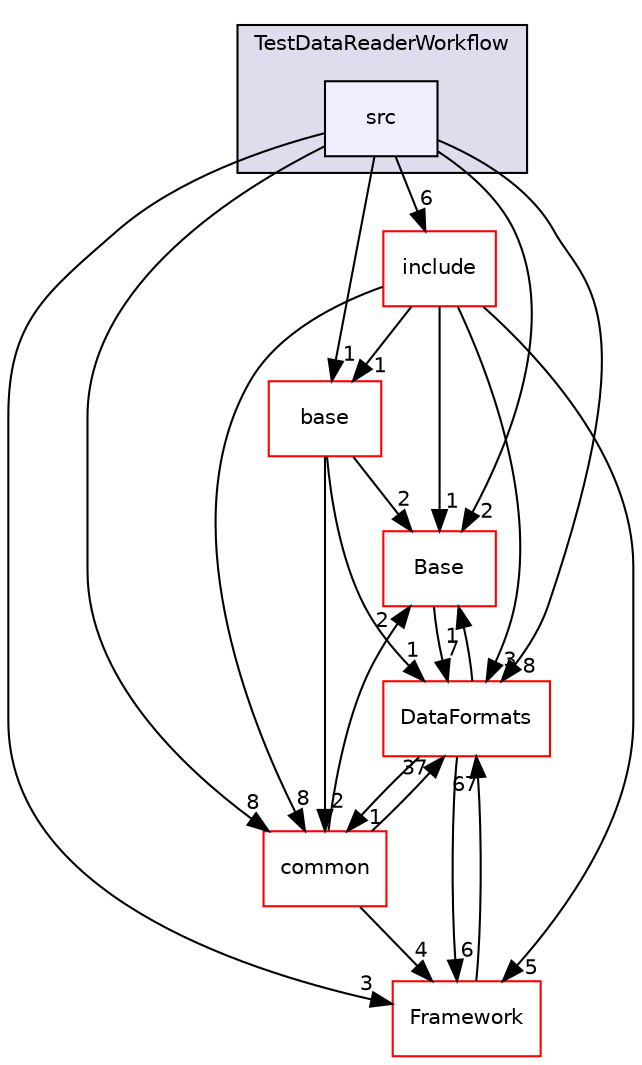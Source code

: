 digraph "/home/travis/build/AliceO2Group/AliceO2/Detectors/ITSMFT/ITS/QC/TestDataReaderWorkflow/src" {
  bgcolor=transparent;
  compound=true
  node [ fontsize="10", fontname="Helvetica"];
  edge [ labelfontsize="10", labelfontname="Helvetica"];
  subgraph clusterdir_d1f145d255769e420d34c87805445e7e {
    graph [ bgcolor="#ddddee", pencolor="black", label="TestDataReaderWorkflow" fontname="Helvetica", fontsize="10", URL="dir_d1f145d255769e420d34c87805445e7e.html"]
  dir_ea20de6067ade1946cea1041955da77d [shape=box, label="src", style="filled", fillcolor="#eeeeff", pencolor="black", URL="dir_ea20de6067ade1946cea1041955da77d.html"];
  }
  dir_eedff867f3c4e67d20b227cb6e0f96ab [shape=box label="base" color="red" URL="dir_eedff867f3c4e67d20b227cb6e0f96ab.html"];
  dir_37c90836491b695b472bf98d1be8336b [shape=box label="Base" color="red" URL="dir_37c90836491b695b472bf98d1be8336b.html"];
  dir_85bf31a2e8d306e7598ffcb73f8df6bf [shape=box label="common" color="red" URL="dir_85bf31a2e8d306e7598ffcb73f8df6bf.html"];
  dir_7a330a174ce85b780f377767a0bb81ff [shape=box label="include" color="red" URL="dir_7a330a174ce85b780f377767a0bb81ff.html"];
  dir_bcbb2cf9a3d3d83e5515c82071a07177 [shape=box label="Framework" color="red" URL="dir_bcbb2cf9a3d3d83e5515c82071a07177.html"];
  dir_2171f7ec022c5423887b07c69b2f5b48 [shape=box label="DataFormats" color="red" URL="dir_2171f7ec022c5423887b07c69b2f5b48.html"];
  dir_eedff867f3c4e67d20b227cb6e0f96ab->dir_37c90836491b695b472bf98d1be8336b [headlabel="2", labeldistance=1.5 headhref="dir_000397_000248.html"];
  dir_eedff867f3c4e67d20b227cb6e0f96ab->dir_85bf31a2e8d306e7598ffcb73f8df6bf [headlabel="2", labeldistance=1.5 headhref="dir_000397_000037.html"];
  dir_eedff867f3c4e67d20b227cb6e0f96ab->dir_2171f7ec022c5423887b07c69b2f5b48 [headlabel="1", labeldistance=1.5 headhref="dir_000397_000052.html"];
  dir_37c90836491b695b472bf98d1be8336b->dir_2171f7ec022c5423887b07c69b2f5b48 [headlabel="7", labeldistance=1.5 headhref="dir_000248_000052.html"];
  dir_85bf31a2e8d306e7598ffcb73f8df6bf->dir_37c90836491b695b472bf98d1be8336b [headlabel="2", labeldistance=1.5 headhref="dir_000037_000248.html"];
  dir_85bf31a2e8d306e7598ffcb73f8df6bf->dir_bcbb2cf9a3d3d83e5515c82071a07177 [headlabel="4", labeldistance=1.5 headhref="dir_000037_000028.html"];
  dir_85bf31a2e8d306e7598ffcb73f8df6bf->dir_2171f7ec022c5423887b07c69b2f5b48 [headlabel="37", labeldistance=1.5 headhref="dir_000037_000052.html"];
  dir_7a330a174ce85b780f377767a0bb81ff->dir_eedff867f3c4e67d20b227cb6e0f96ab [headlabel="1", labeldistance=1.5 headhref="dir_000419_000397.html"];
  dir_7a330a174ce85b780f377767a0bb81ff->dir_37c90836491b695b472bf98d1be8336b [headlabel="1", labeldistance=1.5 headhref="dir_000419_000248.html"];
  dir_7a330a174ce85b780f377767a0bb81ff->dir_85bf31a2e8d306e7598ffcb73f8df6bf [headlabel="8", labeldistance=1.5 headhref="dir_000419_000037.html"];
  dir_7a330a174ce85b780f377767a0bb81ff->dir_bcbb2cf9a3d3d83e5515c82071a07177 [headlabel="5", labeldistance=1.5 headhref="dir_000419_000028.html"];
  dir_7a330a174ce85b780f377767a0bb81ff->dir_2171f7ec022c5423887b07c69b2f5b48 [headlabel="3", labeldistance=1.5 headhref="dir_000419_000052.html"];
  dir_ea20de6067ade1946cea1041955da77d->dir_eedff867f3c4e67d20b227cb6e0f96ab [headlabel="1", labeldistance=1.5 headhref="dir_000421_000397.html"];
  dir_ea20de6067ade1946cea1041955da77d->dir_37c90836491b695b472bf98d1be8336b [headlabel="2", labeldistance=1.5 headhref="dir_000421_000248.html"];
  dir_ea20de6067ade1946cea1041955da77d->dir_85bf31a2e8d306e7598ffcb73f8df6bf [headlabel="8", labeldistance=1.5 headhref="dir_000421_000037.html"];
  dir_ea20de6067ade1946cea1041955da77d->dir_7a330a174ce85b780f377767a0bb81ff [headlabel="6", labeldistance=1.5 headhref="dir_000421_000419.html"];
  dir_ea20de6067ade1946cea1041955da77d->dir_bcbb2cf9a3d3d83e5515c82071a07177 [headlabel="3", labeldistance=1.5 headhref="dir_000421_000028.html"];
  dir_ea20de6067ade1946cea1041955da77d->dir_2171f7ec022c5423887b07c69b2f5b48 [headlabel="8", labeldistance=1.5 headhref="dir_000421_000052.html"];
  dir_bcbb2cf9a3d3d83e5515c82071a07177->dir_2171f7ec022c5423887b07c69b2f5b48 [headlabel="67", labeldistance=1.5 headhref="dir_000028_000052.html"];
  dir_2171f7ec022c5423887b07c69b2f5b48->dir_37c90836491b695b472bf98d1be8336b [headlabel="1", labeldistance=1.5 headhref="dir_000052_000248.html"];
  dir_2171f7ec022c5423887b07c69b2f5b48->dir_85bf31a2e8d306e7598ffcb73f8df6bf [headlabel="1", labeldistance=1.5 headhref="dir_000052_000037.html"];
  dir_2171f7ec022c5423887b07c69b2f5b48->dir_bcbb2cf9a3d3d83e5515c82071a07177 [headlabel="6", labeldistance=1.5 headhref="dir_000052_000028.html"];
}
